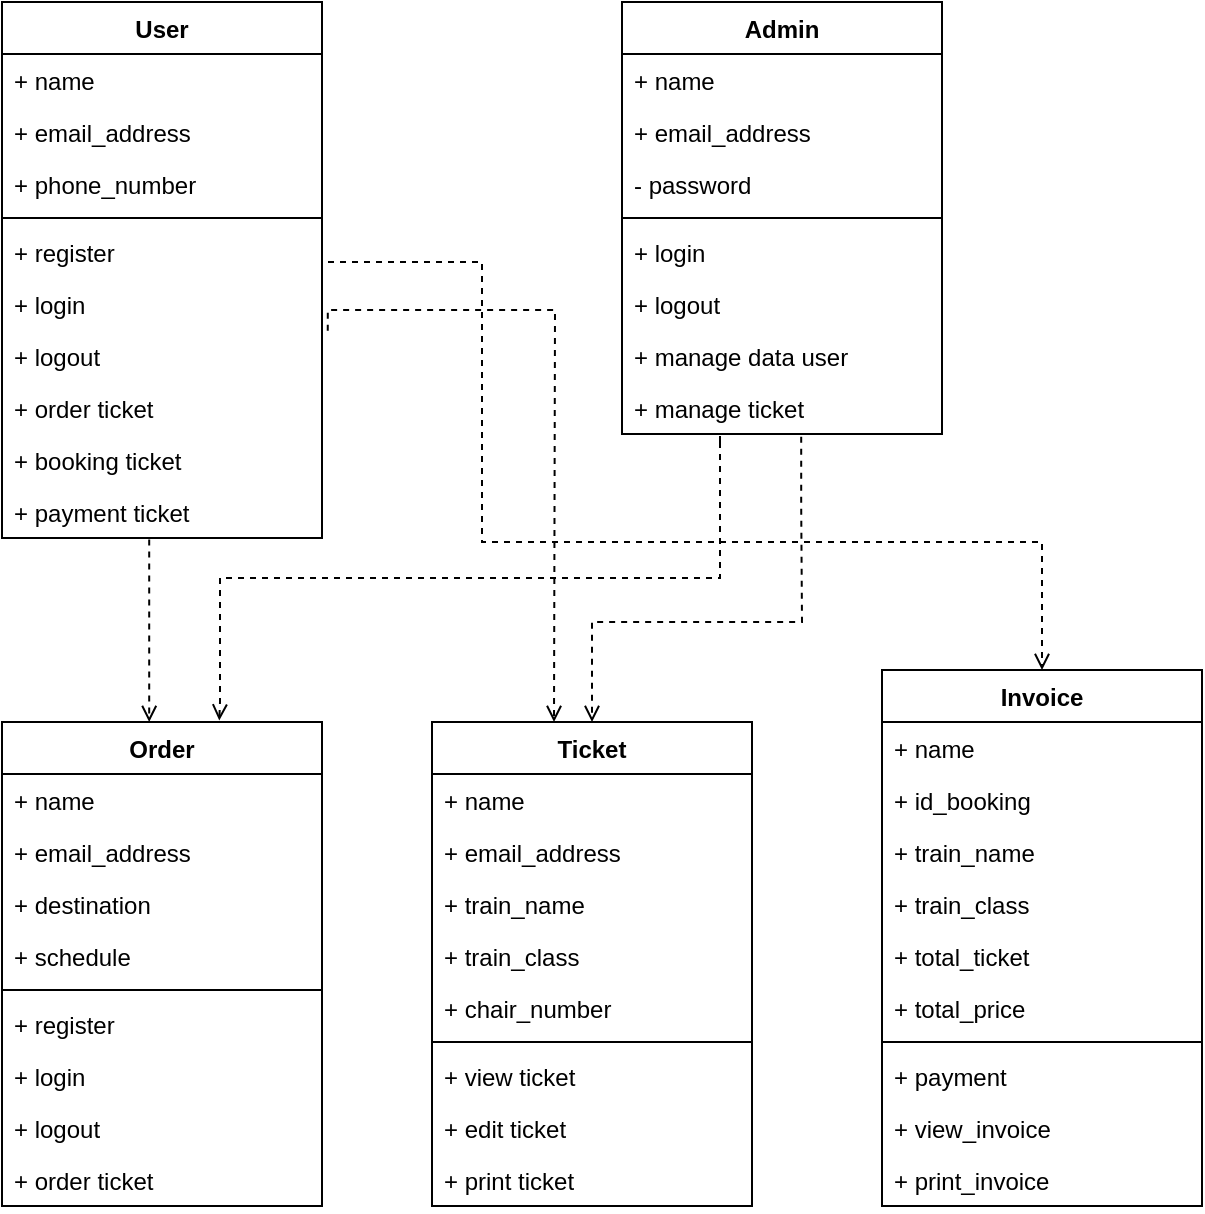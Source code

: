 <mxfile version="19.0.0" type="device"><diagram id="R2lEEEUBdFMjLlhIrx00" name="Page-1"><mxGraphModel dx="1955" dy="1328" grid="1" gridSize="10" guides="1" tooltips="1" connect="1" arrows="1" fold="1" page="1" pageScale="1" pageWidth="850" pageHeight="1100" math="0" shadow="0" extFonts="Permanent Marker^https://fonts.googleapis.com/css?family=Permanent+Marker"><root><mxCell id="0"/><mxCell id="1" parent="0"/><mxCell id="mbpdo6Rnp-QmcdII5234-18" value="User" style="swimlane;fontStyle=1;align=center;verticalAlign=top;childLayout=stackLayout;horizontal=1;startSize=26;horizontalStack=0;resizeParent=1;resizeParentMax=0;resizeLast=0;collapsible=1;marginBottom=0;" vertex="1" parent="1"><mxGeometry x="140" y="150" width="160" height="268" as="geometry"/></mxCell><mxCell id="mbpdo6Rnp-QmcdII5234-19" value="+ name" style="text;strokeColor=none;fillColor=none;align=left;verticalAlign=top;spacingLeft=4;spacingRight=4;overflow=hidden;rotatable=0;points=[[0,0.5],[1,0.5]];portConstraint=eastwest;" vertex="1" parent="mbpdo6Rnp-QmcdII5234-18"><mxGeometry y="26" width="160" height="26" as="geometry"/></mxCell><mxCell id="mbpdo6Rnp-QmcdII5234-27" value="+ email_address" style="text;strokeColor=none;fillColor=none;align=left;verticalAlign=top;spacingLeft=4;spacingRight=4;overflow=hidden;rotatable=0;points=[[0,0.5],[1,0.5]];portConstraint=eastwest;" vertex="1" parent="mbpdo6Rnp-QmcdII5234-18"><mxGeometry y="52" width="160" height="26" as="geometry"/></mxCell><mxCell id="mbpdo6Rnp-QmcdII5234-28" value="+ phone_number" style="text;strokeColor=none;fillColor=none;align=left;verticalAlign=top;spacingLeft=4;spacingRight=4;overflow=hidden;rotatable=0;points=[[0,0.5],[1,0.5]];portConstraint=eastwest;" vertex="1" parent="mbpdo6Rnp-QmcdII5234-18"><mxGeometry y="78" width="160" height="26" as="geometry"/></mxCell><mxCell id="mbpdo6Rnp-QmcdII5234-20" value="" style="line;strokeWidth=1;fillColor=none;align=left;verticalAlign=middle;spacingTop=-1;spacingLeft=3;spacingRight=3;rotatable=0;labelPosition=right;points=[];portConstraint=eastwest;" vertex="1" parent="mbpdo6Rnp-QmcdII5234-18"><mxGeometry y="104" width="160" height="8" as="geometry"/></mxCell><mxCell id="mbpdo6Rnp-QmcdII5234-21" value="+ register" style="text;strokeColor=none;fillColor=none;align=left;verticalAlign=top;spacingLeft=4;spacingRight=4;overflow=hidden;rotatable=0;points=[[0,0.5],[1,0.5]];portConstraint=eastwest;" vertex="1" parent="mbpdo6Rnp-QmcdII5234-18"><mxGeometry y="112" width="160" height="26" as="geometry"/></mxCell><mxCell id="mbpdo6Rnp-QmcdII5234-22" value="+ login" style="text;strokeColor=none;fillColor=none;align=left;verticalAlign=top;spacingLeft=4;spacingRight=4;overflow=hidden;rotatable=0;points=[[0,0.5],[1,0.5]];portConstraint=eastwest;" vertex="1" parent="mbpdo6Rnp-QmcdII5234-18"><mxGeometry y="138" width="160" height="26" as="geometry"/></mxCell><mxCell id="mbpdo6Rnp-QmcdII5234-29" value="+ logout" style="text;strokeColor=none;fillColor=none;align=left;verticalAlign=top;spacingLeft=4;spacingRight=4;overflow=hidden;rotatable=0;points=[[0,0.5],[1,0.5]];portConstraint=eastwest;" vertex="1" parent="mbpdo6Rnp-QmcdII5234-18"><mxGeometry y="164" width="160" height="26" as="geometry"/></mxCell><mxCell id="mbpdo6Rnp-QmcdII5234-30" value="+ order ticket" style="text;strokeColor=none;fillColor=none;align=left;verticalAlign=top;spacingLeft=4;spacingRight=4;overflow=hidden;rotatable=0;points=[[0,0.5],[1,0.5]];portConstraint=eastwest;" vertex="1" parent="mbpdo6Rnp-QmcdII5234-18"><mxGeometry y="190" width="160" height="26" as="geometry"/></mxCell><mxCell id="mbpdo6Rnp-QmcdII5234-32" value="+ booking ticket" style="text;strokeColor=none;fillColor=none;align=left;verticalAlign=top;spacingLeft=4;spacingRight=4;overflow=hidden;rotatable=0;points=[[0,0.5],[1,0.5]];portConstraint=eastwest;" vertex="1" parent="mbpdo6Rnp-QmcdII5234-18"><mxGeometry y="216" width="160" height="26" as="geometry"/></mxCell><mxCell id="mbpdo6Rnp-QmcdII5234-33" value="+ payment ticket" style="text;strokeColor=none;fillColor=none;align=left;verticalAlign=top;spacingLeft=4;spacingRight=4;overflow=hidden;rotatable=0;points=[[0,0.5],[1,0.5]];portConstraint=eastwest;" vertex="1" parent="mbpdo6Rnp-QmcdII5234-18"><mxGeometry y="242" width="160" height="26" as="geometry"/></mxCell><mxCell id="mbpdo6Rnp-QmcdII5234-34" value="Order" style="swimlane;fontStyle=1;align=center;verticalAlign=top;childLayout=stackLayout;horizontal=1;startSize=26;horizontalStack=0;resizeParent=1;resizeParentMax=0;resizeLast=0;collapsible=1;marginBottom=0;" vertex="1" parent="1"><mxGeometry x="140" y="510" width="160" height="242" as="geometry"/></mxCell><mxCell id="mbpdo6Rnp-QmcdII5234-35" value="+ name" style="text;strokeColor=none;fillColor=none;align=left;verticalAlign=top;spacingLeft=4;spacingRight=4;overflow=hidden;rotatable=0;points=[[0,0.5],[1,0.5]];portConstraint=eastwest;" vertex="1" parent="mbpdo6Rnp-QmcdII5234-34"><mxGeometry y="26" width="160" height="26" as="geometry"/></mxCell><mxCell id="mbpdo6Rnp-QmcdII5234-36" value="+ email_address" style="text;strokeColor=none;fillColor=none;align=left;verticalAlign=top;spacingLeft=4;spacingRight=4;overflow=hidden;rotatable=0;points=[[0,0.5],[1,0.5]];portConstraint=eastwest;" vertex="1" parent="mbpdo6Rnp-QmcdII5234-34"><mxGeometry y="52" width="160" height="26" as="geometry"/></mxCell><mxCell id="mbpdo6Rnp-QmcdII5234-37" value="+ destination" style="text;strokeColor=none;fillColor=none;align=left;verticalAlign=top;spacingLeft=4;spacingRight=4;overflow=hidden;rotatable=0;points=[[0,0.5],[1,0.5]];portConstraint=eastwest;" vertex="1" parent="mbpdo6Rnp-QmcdII5234-34"><mxGeometry y="78" width="160" height="26" as="geometry"/></mxCell><mxCell id="mbpdo6Rnp-QmcdII5234-45" value="+ schedule" style="text;strokeColor=none;fillColor=none;align=left;verticalAlign=top;spacingLeft=4;spacingRight=4;overflow=hidden;rotatable=0;points=[[0,0.5],[1,0.5]];portConstraint=eastwest;" vertex="1" parent="mbpdo6Rnp-QmcdII5234-34"><mxGeometry y="104" width="160" height="26" as="geometry"/></mxCell><mxCell id="mbpdo6Rnp-QmcdII5234-38" value="" style="line;strokeWidth=1;fillColor=none;align=left;verticalAlign=middle;spacingTop=-1;spacingLeft=3;spacingRight=3;rotatable=0;labelPosition=right;points=[];portConstraint=eastwest;" vertex="1" parent="mbpdo6Rnp-QmcdII5234-34"><mxGeometry y="130" width="160" height="8" as="geometry"/></mxCell><mxCell id="mbpdo6Rnp-QmcdII5234-39" value="+ register" style="text;strokeColor=none;fillColor=none;align=left;verticalAlign=top;spacingLeft=4;spacingRight=4;overflow=hidden;rotatable=0;points=[[0,0.5],[1,0.5]];portConstraint=eastwest;" vertex="1" parent="mbpdo6Rnp-QmcdII5234-34"><mxGeometry y="138" width="160" height="26" as="geometry"/></mxCell><mxCell id="mbpdo6Rnp-QmcdII5234-40" value="+ login" style="text;strokeColor=none;fillColor=none;align=left;verticalAlign=top;spacingLeft=4;spacingRight=4;overflow=hidden;rotatable=0;points=[[0,0.5],[1,0.5]];portConstraint=eastwest;" vertex="1" parent="mbpdo6Rnp-QmcdII5234-34"><mxGeometry y="164" width="160" height="26" as="geometry"/></mxCell><mxCell id="mbpdo6Rnp-QmcdII5234-41" value="+ logout" style="text;strokeColor=none;fillColor=none;align=left;verticalAlign=top;spacingLeft=4;spacingRight=4;overflow=hidden;rotatable=0;points=[[0,0.5],[1,0.5]];portConstraint=eastwest;" vertex="1" parent="mbpdo6Rnp-QmcdII5234-34"><mxGeometry y="190" width="160" height="26" as="geometry"/></mxCell><mxCell id="mbpdo6Rnp-QmcdII5234-42" value="+ order ticket" style="text;strokeColor=none;fillColor=none;align=left;verticalAlign=top;spacingLeft=4;spacingRight=4;overflow=hidden;rotatable=0;points=[[0,0.5],[1,0.5]];portConstraint=eastwest;" vertex="1" parent="mbpdo6Rnp-QmcdII5234-34"><mxGeometry y="216" width="160" height="26" as="geometry"/></mxCell><mxCell id="mbpdo6Rnp-QmcdII5234-46" value="Admin" style="swimlane;fontStyle=1;align=center;verticalAlign=top;childLayout=stackLayout;horizontal=1;startSize=26;horizontalStack=0;resizeParent=1;resizeParentMax=0;resizeLast=0;collapsible=1;marginBottom=0;" vertex="1" parent="1"><mxGeometry x="450" y="150" width="160" height="216" as="geometry"/></mxCell><mxCell id="mbpdo6Rnp-QmcdII5234-47" value="+ name" style="text;strokeColor=none;fillColor=none;align=left;verticalAlign=top;spacingLeft=4;spacingRight=4;overflow=hidden;rotatable=0;points=[[0,0.5],[1,0.5]];portConstraint=eastwest;" vertex="1" parent="mbpdo6Rnp-QmcdII5234-46"><mxGeometry y="26" width="160" height="26" as="geometry"/></mxCell><mxCell id="mbpdo6Rnp-QmcdII5234-48" value="+ email_address" style="text;strokeColor=none;fillColor=none;align=left;verticalAlign=top;spacingLeft=4;spacingRight=4;overflow=hidden;rotatable=0;points=[[0,0.5],[1,0.5]];portConstraint=eastwest;" vertex="1" parent="mbpdo6Rnp-QmcdII5234-46"><mxGeometry y="52" width="160" height="26" as="geometry"/></mxCell><mxCell id="mbpdo6Rnp-QmcdII5234-49" value="- password" style="text;strokeColor=none;fillColor=none;align=left;verticalAlign=top;spacingLeft=4;spacingRight=4;overflow=hidden;rotatable=0;points=[[0,0.5],[1,0.5]];portConstraint=eastwest;" vertex="1" parent="mbpdo6Rnp-QmcdII5234-46"><mxGeometry y="78" width="160" height="26" as="geometry"/></mxCell><mxCell id="mbpdo6Rnp-QmcdII5234-51" value="" style="line;strokeWidth=1;fillColor=none;align=left;verticalAlign=middle;spacingTop=-1;spacingLeft=3;spacingRight=3;rotatable=0;labelPosition=right;points=[];portConstraint=eastwest;" vertex="1" parent="mbpdo6Rnp-QmcdII5234-46"><mxGeometry y="104" width="160" height="8" as="geometry"/></mxCell><mxCell id="mbpdo6Rnp-QmcdII5234-52" value="+ login" style="text;strokeColor=none;fillColor=none;align=left;verticalAlign=top;spacingLeft=4;spacingRight=4;overflow=hidden;rotatable=0;points=[[0,0.5],[1,0.5]];portConstraint=eastwest;" vertex="1" parent="mbpdo6Rnp-QmcdII5234-46"><mxGeometry y="112" width="160" height="26" as="geometry"/></mxCell><mxCell id="mbpdo6Rnp-QmcdII5234-54" value="+ logout" style="text;strokeColor=none;fillColor=none;align=left;verticalAlign=top;spacingLeft=4;spacingRight=4;overflow=hidden;rotatable=0;points=[[0,0.5],[1,0.5]];portConstraint=eastwest;" vertex="1" parent="mbpdo6Rnp-QmcdII5234-46"><mxGeometry y="138" width="160" height="26" as="geometry"/></mxCell><mxCell id="mbpdo6Rnp-QmcdII5234-56" value="+ manage data user" style="text;strokeColor=none;fillColor=none;align=left;verticalAlign=top;spacingLeft=4;spacingRight=4;overflow=hidden;rotatable=0;points=[[0,0.5],[1,0.5]];portConstraint=eastwest;" vertex="1" parent="mbpdo6Rnp-QmcdII5234-46"><mxGeometry y="164" width="160" height="26" as="geometry"/></mxCell><mxCell id="mbpdo6Rnp-QmcdII5234-57" value="+ manage ticket" style="text;strokeColor=none;fillColor=none;align=left;verticalAlign=top;spacingLeft=4;spacingRight=4;overflow=hidden;rotatable=0;points=[[0,0.5],[1,0.5]];portConstraint=eastwest;" vertex="1" parent="mbpdo6Rnp-QmcdII5234-46"><mxGeometry y="190" width="160" height="26" as="geometry"/></mxCell><mxCell id="mbpdo6Rnp-QmcdII5234-58" value="Ticket" style="swimlane;fontStyle=1;align=center;verticalAlign=top;childLayout=stackLayout;horizontal=1;startSize=26;horizontalStack=0;resizeParent=1;resizeParentMax=0;resizeLast=0;collapsible=1;marginBottom=0;" vertex="1" parent="1"><mxGeometry x="355" y="510" width="160" height="242" as="geometry"/></mxCell><mxCell id="mbpdo6Rnp-QmcdII5234-59" value="+ name" style="text;strokeColor=none;fillColor=none;align=left;verticalAlign=top;spacingLeft=4;spacingRight=4;overflow=hidden;rotatable=0;points=[[0,0.5],[1,0.5]];portConstraint=eastwest;" vertex="1" parent="mbpdo6Rnp-QmcdII5234-58"><mxGeometry y="26" width="160" height="26" as="geometry"/></mxCell><mxCell id="mbpdo6Rnp-QmcdII5234-70" value="+ email_address" style="text;strokeColor=none;fillColor=none;align=left;verticalAlign=top;spacingLeft=4;spacingRight=4;overflow=hidden;rotatable=0;points=[[0,0.5],[1,0.5]];portConstraint=eastwest;" vertex="1" parent="mbpdo6Rnp-QmcdII5234-58"><mxGeometry y="52" width="160" height="26" as="geometry"/></mxCell><mxCell id="mbpdo6Rnp-QmcdII5234-60" value="+ train_name" style="text;strokeColor=none;fillColor=none;align=left;verticalAlign=top;spacingLeft=4;spacingRight=4;overflow=hidden;rotatable=0;points=[[0,0.5],[1,0.5]];portConstraint=eastwest;" vertex="1" parent="mbpdo6Rnp-QmcdII5234-58"><mxGeometry y="78" width="160" height="26" as="geometry"/></mxCell><mxCell id="mbpdo6Rnp-QmcdII5234-69" value="+ train_class " style="text;strokeColor=none;fillColor=none;align=left;verticalAlign=top;spacingLeft=4;spacingRight=4;overflow=hidden;rotatable=0;points=[[0,0.5],[1,0.5]];portConstraint=eastwest;" vertex="1" parent="mbpdo6Rnp-QmcdII5234-58"><mxGeometry y="104" width="160" height="26" as="geometry"/></mxCell><mxCell id="mbpdo6Rnp-QmcdII5234-61" value="+ chair_number" style="text;strokeColor=none;fillColor=none;align=left;verticalAlign=top;spacingLeft=4;spacingRight=4;overflow=hidden;rotatable=0;points=[[0,0.5],[1,0.5]];portConstraint=eastwest;" vertex="1" parent="mbpdo6Rnp-QmcdII5234-58"><mxGeometry y="130" width="160" height="26" as="geometry"/></mxCell><mxCell id="mbpdo6Rnp-QmcdII5234-62" value="" style="line;strokeWidth=1;fillColor=none;align=left;verticalAlign=middle;spacingTop=-1;spacingLeft=3;spacingRight=3;rotatable=0;labelPosition=right;points=[];portConstraint=eastwest;" vertex="1" parent="mbpdo6Rnp-QmcdII5234-58"><mxGeometry y="156" width="160" height="8" as="geometry"/></mxCell><mxCell id="mbpdo6Rnp-QmcdII5234-63" value="+ view ticket" style="text;strokeColor=none;fillColor=none;align=left;verticalAlign=top;spacingLeft=4;spacingRight=4;overflow=hidden;rotatable=0;points=[[0,0.5],[1,0.5]];portConstraint=eastwest;" vertex="1" parent="mbpdo6Rnp-QmcdII5234-58"><mxGeometry y="164" width="160" height="26" as="geometry"/></mxCell><mxCell id="mbpdo6Rnp-QmcdII5234-64" value="+ edit ticket" style="text;strokeColor=none;fillColor=none;align=left;verticalAlign=top;spacingLeft=4;spacingRight=4;overflow=hidden;rotatable=0;points=[[0,0.5],[1,0.5]];portConstraint=eastwest;" vertex="1" parent="mbpdo6Rnp-QmcdII5234-58"><mxGeometry y="190" width="160" height="26" as="geometry"/></mxCell><mxCell id="mbpdo6Rnp-QmcdII5234-65" value="+ print ticket" style="text;strokeColor=none;fillColor=none;align=left;verticalAlign=top;spacingLeft=4;spacingRight=4;overflow=hidden;rotatable=0;points=[[0,0.5],[1,0.5]];portConstraint=eastwest;" vertex="1" parent="mbpdo6Rnp-QmcdII5234-58"><mxGeometry y="216" width="160" height="26" as="geometry"/></mxCell><mxCell id="mbpdo6Rnp-QmcdII5234-71" value="Invoice" style="swimlane;fontStyle=1;align=center;verticalAlign=top;childLayout=stackLayout;horizontal=1;startSize=26;horizontalStack=0;resizeParent=1;resizeParentMax=0;resizeLast=0;collapsible=1;marginBottom=0;" vertex="1" parent="1"><mxGeometry x="580" y="484" width="160" height="268" as="geometry"/></mxCell><mxCell id="mbpdo6Rnp-QmcdII5234-72" value="+ name" style="text;strokeColor=none;fillColor=none;align=left;verticalAlign=top;spacingLeft=4;spacingRight=4;overflow=hidden;rotatable=0;points=[[0,0.5],[1,0.5]];portConstraint=eastwest;" vertex="1" parent="mbpdo6Rnp-QmcdII5234-71"><mxGeometry y="26" width="160" height="26" as="geometry"/></mxCell><mxCell id="mbpdo6Rnp-QmcdII5234-76" value="+ id_booking" style="text;strokeColor=none;fillColor=none;align=left;verticalAlign=top;spacingLeft=4;spacingRight=4;overflow=hidden;rotatable=0;points=[[0,0.5],[1,0.5]];portConstraint=eastwest;" vertex="1" parent="mbpdo6Rnp-QmcdII5234-71"><mxGeometry y="52" width="160" height="26" as="geometry"/></mxCell><mxCell id="mbpdo6Rnp-QmcdII5234-75" value="+ train_name" style="text;strokeColor=none;fillColor=none;align=left;verticalAlign=top;spacingLeft=4;spacingRight=4;overflow=hidden;rotatable=0;points=[[0,0.5],[1,0.5]];portConstraint=eastwest;" vertex="1" parent="mbpdo6Rnp-QmcdII5234-71"><mxGeometry y="78" width="160" height="26" as="geometry"/></mxCell><mxCell id="mbpdo6Rnp-QmcdII5234-77" value="+ train_class" style="text;strokeColor=none;fillColor=none;align=left;verticalAlign=top;spacingLeft=4;spacingRight=4;overflow=hidden;rotatable=0;points=[[0,0.5],[1,0.5]];portConstraint=eastwest;" vertex="1" parent="mbpdo6Rnp-QmcdII5234-71"><mxGeometry y="104" width="160" height="26" as="geometry"/></mxCell><mxCell id="mbpdo6Rnp-QmcdII5234-78" value="+ total_ticket" style="text;strokeColor=none;fillColor=none;align=left;verticalAlign=top;spacingLeft=4;spacingRight=4;overflow=hidden;rotatable=0;points=[[0,0.5],[1,0.5]];portConstraint=eastwest;" vertex="1" parent="mbpdo6Rnp-QmcdII5234-71"><mxGeometry y="130" width="160" height="26" as="geometry"/></mxCell><mxCell id="mbpdo6Rnp-QmcdII5234-79" value="+ total_price" style="text;strokeColor=none;fillColor=none;align=left;verticalAlign=top;spacingLeft=4;spacingRight=4;overflow=hidden;rotatable=0;points=[[0,0.5],[1,0.5]];portConstraint=eastwest;" vertex="1" parent="mbpdo6Rnp-QmcdII5234-71"><mxGeometry y="156" width="160" height="26" as="geometry"/></mxCell><mxCell id="mbpdo6Rnp-QmcdII5234-73" value="" style="line;strokeWidth=1;fillColor=none;align=left;verticalAlign=middle;spacingTop=-1;spacingLeft=3;spacingRight=3;rotatable=0;labelPosition=right;points=[];portConstraint=eastwest;" vertex="1" parent="mbpdo6Rnp-QmcdII5234-71"><mxGeometry y="182" width="160" height="8" as="geometry"/></mxCell><mxCell id="mbpdo6Rnp-QmcdII5234-74" value="+ payment" style="text;strokeColor=none;fillColor=none;align=left;verticalAlign=top;spacingLeft=4;spacingRight=4;overflow=hidden;rotatable=0;points=[[0,0.5],[1,0.5]];portConstraint=eastwest;" vertex="1" parent="mbpdo6Rnp-QmcdII5234-71"><mxGeometry y="190" width="160" height="26" as="geometry"/></mxCell><mxCell id="mbpdo6Rnp-QmcdII5234-80" value="+ view_invoice" style="text;strokeColor=none;fillColor=none;align=left;verticalAlign=top;spacingLeft=4;spacingRight=4;overflow=hidden;rotatable=0;points=[[0,0.5],[1,0.5]];portConstraint=eastwest;" vertex="1" parent="mbpdo6Rnp-QmcdII5234-71"><mxGeometry y="216" width="160" height="26" as="geometry"/></mxCell><mxCell id="mbpdo6Rnp-QmcdII5234-81" value="+ print_invoice" style="text;strokeColor=none;fillColor=none;align=left;verticalAlign=top;spacingLeft=4;spacingRight=4;overflow=hidden;rotatable=0;points=[[0,0.5],[1,0.5]];portConstraint=eastwest;" vertex="1" parent="mbpdo6Rnp-QmcdII5234-71"><mxGeometry y="242" width="160" height="26" as="geometry"/></mxCell><mxCell id="mbpdo6Rnp-QmcdII5234-84" value="" style="html=1;verticalAlign=bottom;labelBackgroundColor=none;endArrow=open;endFill=0;dashed=1;rounded=0;entryX=0.5;entryY=0;entryDx=0;entryDy=0;edgeStyle=orthogonalEdgeStyle;exitX=0.56;exitY=1.055;exitDx=0;exitDy=0;exitPerimeter=0;" edge="1" parent="1" source="mbpdo6Rnp-QmcdII5234-57" target="mbpdo6Rnp-QmcdII5234-58"><mxGeometry width="160" relative="1" as="geometry"><mxPoint x="540" y="400" as="sourcePoint"/><mxPoint x="480" y="430" as="targetPoint"/><Array as="points"><mxPoint x="540" y="402"/><mxPoint x="540" y="402"/><mxPoint x="540" y="460"/><mxPoint x="435" y="460"/></Array></mxGeometry></mxCell><mxCell id="mbpdo6Rnp-QmcdII5234-85" value="" style="html=1;verticalAlign=bottom;labelBackgroundColor=none;endArrow=open;endFill=0;dashed=1;rounded=0;edgeStyle=orthogonalEdgeStyle;entryX=0.679;entryY=-0.003;entryDx=0;entryDy=0;entryPerimeter=0;" edge="1" parent="1" target="mbpdo6Rnp-QmcdII5234-34"><mxGeometry width="160" relative="1" as="geometry"><mxPoint x="499" y="370" as="sourcePoint"/><mxPoint x="230" y="500" as="targetPoint"/><Array as="points"><mxPoint x="499" y="367"/><mxPoint x="499" y="438"/><mxPoint x="249" y="438"/><mxPoint x="249" y="500"/><mxPoint x="249" y="500"/></Array></mxGeometry></mxCell><mxCell id="mbpdo6Rnp-QmcdII5234-86" value="" style="html=1;verticalAlign=bottom;labelBackgroundColor=none;endArrow=open;endFill=0;dashed=1;rounded=0;exitX=1;exitY=0.5;exitDx=0;exitDy=0;edgeStyle=orthogonalEdgeStyle;entryX=0.5;entryY=0;entryDx=0;entryDy=0;" edge="1" parent="1" source="mbpdo6Rnp-QmcdII5234-22" target="mbpdo6Rnp-QmcdII5234-71"><mxGeometry width="160" relative="1" as="geometry"><mxPoint x="320" y="480" as="sourcePoint"/><mxPoint x="650" y="480" as="targetPoint"/><Array as="points"><mxPoint x="300" y="280"/><mxPoint x="380" y="280"/><mxPoint x="380" y="420"/><mxPoint x="660" y="420"/></Array></mxGeometry></mxCell><mxCell id="mbpdo6Rnp-QmcdII5234-87" value="" style="html=1;verticalAlign=bottom;labelBackgroundColor=none;endArrow=open;endFill=0;dashed=1;rounded=0;exitX=0.46;exitY=1.031;exitDx=0;exitDy=0;exitPerimeter=0;entryX=0.46;entryY=0;entryDx=0;entryDy=0;entryPerimeter=0;" edge="1" parent="1" source="mbpdo6Rnp-QmcdII5234-33" target="mbpdo6Rnp-QmcdII5234-34"><mxGeometry width="160" relative="1" as="geometry"><mxPoint x="350" y="420" as="sourcePoint"/><mxPoint x="510" y="420" as="targetPoint"/></mxGeometry></mxCell><mxCell id="mbpdo6Rnp-QmcdII5234-88" value="" style="html=1;verticalAlign=bottom;labelBackgroundColor=none;endArrow=open;endFill=0;dashed=1;rounded=0;exitX=1.018;exitY=0.013;exitDx=0;exitDy=0;exitPerimeter=0;edgeStyle=orthogonalEdgeStyle;" edge="1" parent="1" source="mbpdo6Rnp-QmcdII5234-29"><mxGeometry width="160" relative="1" as="geometry"><mxPoint x="223.6" y="428.806" as="sourcePoint"/><mxPoint x="416" y="510" as="targetPoint"/></mxGeometry></mxCell></root></mxGraphModel></diagram></mxfile>